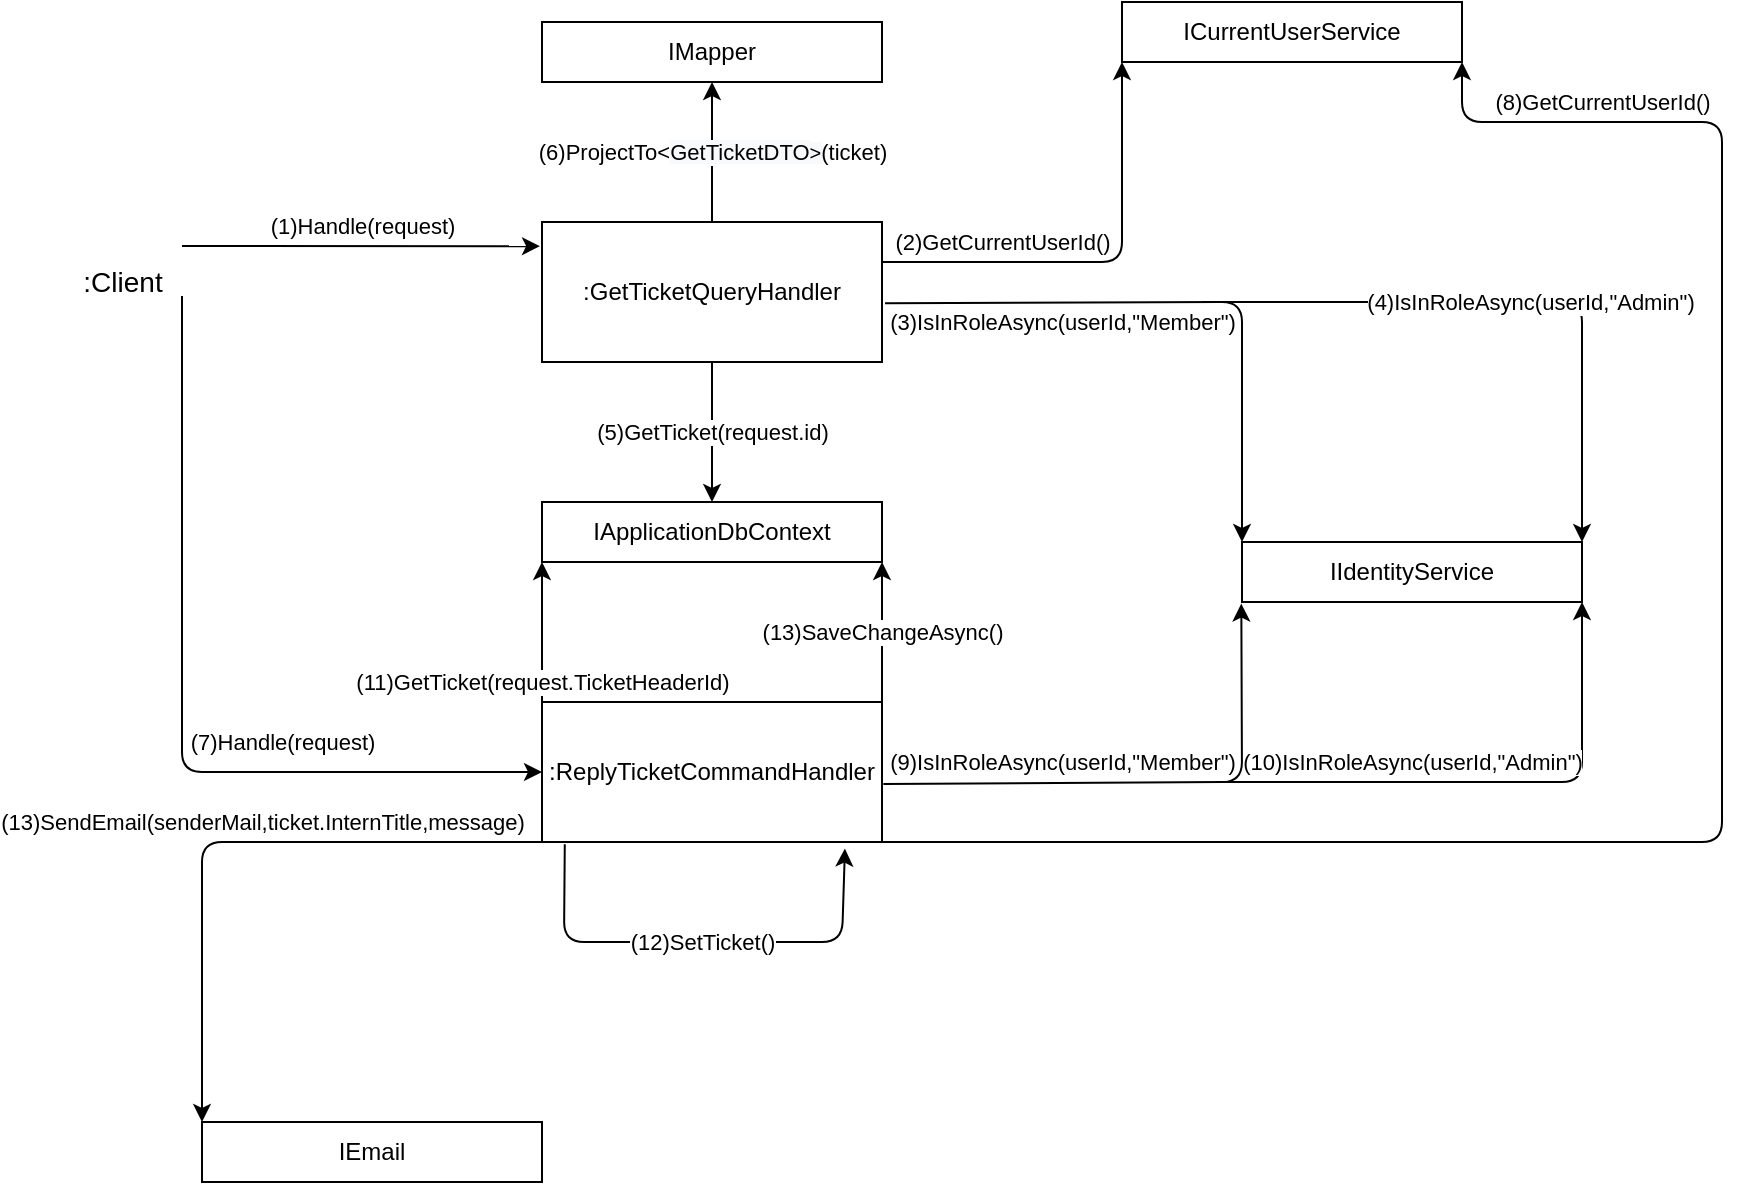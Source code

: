 <mxfile version="13.6.2" type="device"><diagram id="nbrfoU6D-d8bjhiyrf8t" name="Page-1"><mxGraphModel dx="2342" dy="1740" grid="1" gridSize="10" guides="1" tooltips="1" connect="1" arrows="1" fold="1" page="1" pageScale="1" pageWidth="827" pageHeight="1169" math="0" shadow="0"><root><mxCell id="0"/><mxCell id="1" parent="0"/><mxCell id="nwrzGWewHBZMCqXDJ63h-1" value=":&lt;span&gt;GetTicketQueryHandler&lt;/span&gt;" style="rounded=0;whiteSpace=wrap;html=1;" parent="1" vertex="1"><mxGeometry x="-220" y="30" width="170" height="70" as="geometry"/></mxCell><mxCell id="nwrzGWewHBZMCqXDJ63h-2" value="(1)Handle(request)" style="endArrow=classic;html=1;entryX=0;entryY=0;entryDx=0;entryDy=0;" parent="1" edge="1"><mxGeometry y="10" width="50" height="50" relative="1" as="geometry"><mxPoint x="-400" y="42" as="sourcePoint"/><mxPoint x="-221.0" y="42.08" as="targetPoint"/><mxPoint as="offset"/></mxGeometry></mxCell><mxCell id="nwrzGWewHBZMCqXDJ63h-3" value=":Client" style="text;html=1;align=center;verticalAlign=middle;resizable=0;points=[];autosize=1;fontSize=14;" parent="1" vertex="1"><mxGeometry x="-460" y="50" width="60" height="20" as="geometry"/></mxCell><mxCell id="nwrzGWewHBZMCqXDJ63h-4" value="IIdentityService" style="rounded=0;whiteSpace=wrap;html=1;" parent="1" vertex="1"><mxGeometry x="130" y="190" width="170" height="30" as="geometry"/></mxCell><mxCell id="nwrzGWewHBZMCqXDJ63h-6" value="(3)IsInRoleAsync(userId,&quot;Member&quot;)" style="endArrow=classic;html=1;exitX=1.009;exitY=0.581;exitDx=0;exitDy=0;entryX=0;entryY=0;entryDx=0;entryDy=0;exitPerimeter=0;" parent="1" source="nwrzGWewHBZMCqXDJ63h-1" target="nwrzGWewHBZMCqXDJ63h-4" edge="1"><mxGeometry x="-0.407" y="-10" width="50" height="50" relative="1" as="geometry"><mxPoint x="-88" y="60" as="sourcePoint"/><mxPoint x="240" y="70" as="targetPoint"/><mxPoint as="offset"/><Array as="points"><mxPoint x="130" y="70"/></Array></mxGeometry></mxCell><mxCell id="nwrzGWewHBZMCqXDJ63h-8" value="IApplicationDbContext" style="rounded=0;whiteSpace=wrap;html=1;" parent="1" vertex="1"><mxGeometry x="-220" y="170" width="170" height="30" as="geometry"/></mxCell><mxCell id="nwrzGWewHBZMCqXDJ63h-17" value="IMapper" style="rounded=0;whiteSpace=wrap;html=1;" parent="1" vertex="1"><mxGeometry x="-220" y="-70" width="170" height="30" as="geometry"/></mxCell><mxCell id="nwrzGWewHBZMCqXDJ63h-19" value="&lt;span&gt;ICurrentUserService&lt;/span&gt;" style="rounded=0;whiteSpace=wrap;html=1;" parent="1" vertex="1"><mxGeometry x="70" y="-80" width="170" height="30" as="geometry"/></mxCell><mxCell id="nwrzGWewHBZMCqXDJ63h-23" value="(5)GetTicket(request.id)" style="endArrow=classic;html=1;exitX=0.5;exitY=1;exitDx=0;exitDy=0;entryX=0.5;entryY=0;entryDx=0;entryDy=0;" parent="1" source="nwrzGWewHBZMCqXDJ63h-1" target="nwrzGWewHBZMCqXDJ63h-8" edge="1"><mxGeometry width="50" height="50" relative="1" as="geometry"><mxPoint x="-200" y="150" as="sourcePoint"/><mxPoint x="-150" y="100" as="targetPoint"/></mxGeometry></mxCell><mxCell id="nwrzGWewHBZMCqXDJ63h-25" value="(6)ProjectTo&amp;lt;&lt;span style=&quot;background-color: rgb(248 , 249 , 250)&quot;&gt;&lt;font style=&quot;font-size: 11px&quot;&gt;GetTicketDTO&lt;/font&gt;&lt;/span&gt;&lt;span style=&quot;font-size: 10px ; background-color: rgb(248 , 249 , 250)&quot;&gt;&amp;gt;&lt;/span&gt;(ticket)" style="endArrow=classic;html=1;exitX=0.5;exitY=0;exitDx=0;exitDy=0;entryX=0.5;entryY=1;entryDx=0;entryDy=0;" parent="1" source="nwrzGWewHBZMCqXDJ63h-1" target="nwrzGWewHBZMCqXDJ63h-17" edge="1"><mxGeometry width="50" height="50" relative="1" as="geometry"><mxPoint x="-82.5" y="70" as="sourcePoint"/><mxPoint x="-82.5" y="180" as="targetPoint"/></mxGeometry></mxCell><mxCell id="nwrzGWewHBZMCqXDJ63h-26" value="(7)Handle(request)" style="endArrow=classic;html=1;entryX=0;entryY=0.5;entryDx=0;entryDy=0;" parent="1" target="nwrzGWewHBZMCqXDJ63h-38" edge="1"><mxGeometry x="0.067" y="50" width="50" height="50" relative="1" as="geometry"><mxPoint x="-400" y="67" as="sourcePoint"/><mxPoint x="-560" y="320" as="targetPoint"/><mxPoint as="offset"/><Array as="points"><mxPoint x="-400" y="305"/></Array></mxGeometry></mxCell><mxCell id="nwrzGWewHBZMCqXDJ63h-27" value="(2)GetCurrentUserId()" style="endArrow=classic;html=1;exitX=1;exitY=0.286;exitDx=0;exitDy=0;entryX=0;entryY=1;entryDx=0;entryDy=0;exitPerimeter=0;" parent="1" source="nwrzGWewHBZMCqXDJ63h-1" target="nwrzGWewHBZMCqXDJ63h-19" edge="1"><mxGeometry x="-0.455" y="10" width="50" height="50" relative="1" as="geometry"><mxPoint x="-50" y="55" as="sourcePoint"/><mxPoint x="170" y="55" as="targetPoint"/><mxPoint as="offset"/><Array as="points"><mxPoint x="70" y="50"/></Array></mxGeometry></mxCell><mxCell id="nwrzGWewHBZMCqXDJ63h-28" value="&lt;span style=&quot;color: rgb(0 , 0 , 0) ; font-family: &amp;#34;helvetica&amp;#34; ; font-size: 11px ; font-style: normal ; font-weight: 400 ; letter-spacing: normal ; text-align: center ; text-indent: 0px ; text-transform: none ; word-spacing: 0px ; background-color: rgb(255 , 255 , 255) ; display: inline ; float: none&quot;&gt;(8)GetCurrentUserId()&lt;/span&gt;" style="endArrow=classic;html=1;exitX=1;exitY=1;exitDx=0;exitDy=0;entryX=1;entryY=1;entryDx=0;entryDy=0;" parent="1" source="nwrzGWewHBZMCqXDJ63h-38" target="nwrzGWewHBZMCqXDJ63h-19" edge="1"><mxGeometry x="0.787" y="-10" width="50" height="50" relative="1" as="geometry"><mxPoint x="60" y="50" as="sourcePoint"/><mxPoint x="350" y="-90" as="targetPoint"/><Array as="points"><mxPoint x="370" y="340"/><mxPoint x="370" y="-20"/><mxPoint x="240" y="-20"/></Array><mxPoint as="offset"/></mxGeometry></mxCell><mxCell id="nwrzGWewHBZMCqXDJ63h-30" value="(4)IsInRoleAsync(userId,&quot;Admin&quot;)" style="endArrow=classic;html=1;entryX=0;entryY=0;entryDx=0;entryDy=0;" parent="1" edge="1"><mxGeometry x="0.059" width="50" height="50" relative="1" as="geometry"><mxPoint x="110" y="70" as="sourcePoint"/><mxPoint x="300" y="190" as="targetPoint"/><mxPoint as="offset"/><Array as="points"><mxPoint x="300" y="70"/></Array></mxGeometry></mxCell><mxCell id="nwrzGWewHBZMCqXDJ63h-31" value="(9)IsInRoleAsync(userId,&quot;Member&quot;)" style="endArrow=classic;html=1;entryX=-0.002;entryY=1.027;entryDx=0;entryDy=0;entryPerimeter=0;exitX=1.004;exitY=0.586;exitDx=0;exitDy=0;exitPerimeter=0;" parent="1" source="nwrzGWewHBZMCqXDJ63h-38" target="nwrzGWewHBZMCqXDJ63h-4" edge="1"><mxGeometry x="-0.334" y="11" width="50" height="50" relative="1" as="geometry"><mxPoint x="-50" y="305" as="sourcePoint"/><mxPoint x="50" y="230" as="targetPoint"/><mxPoint as="offset"/><Array as="points"><mxPoint x="130" y="310"/></Array></mxGeometry></mxCell><mxCell id="nwrzGWewHBZMCqXDJ63h-33" value="(10)IsInRoleAsync(userId,&quot;Admin&quot;)" style="endArrow=classic;html=1;entryX=1;entryY=1;entryDx=0;entryDy=0;" parent="1" target="nwrzGWewHBZMCqXDJ63h-4" edge="1"><mxGeometry x="-0.296" y="10" width="50" height="50" relative="1" as="geometry"><mxPoint x="120" y="310" as="sourcePoint"/><mxPoint x="210" y="240" as="targetPoint"/><mxPoint as="offset"/><Array as="points"><mxPoint x="300" y="310"/></Array></mxGeometry></mxCell><mxCell id="nwrzGWewHBZMCqXDJ63h-34" value="(12)SetTicket()" style="endArrow=classic;html=1;exitX=0.067;exitY=1.016;exitDx=0;exitDy=0;exitPerimeter=0;entryX=0.891;entryY=1.047;entryDx=0;entryDy=0;entryPerimeter=0;" parent="1" source="nwrzGWewHBZMCqXDJ63h-38" target="nwrzGWewHBZMCqXDJ63h-38" edge="1"><mxGeometry width="50" height="50" relative="1" as="geometry"><mxPoint x="-190" y="400" as="sourcePoint"/><mxPoint x="-60" y="410" as="targetPoint"/><Array as="points"><mxPoint x="-209" y="390"/><mxPoint x="-70" y="390"/></Array></mxGeometry></mxCell><mxCell id="nwrzGWewHBZMCqXDJ63h-35" value="IEmail" style="rounded=0;whiteSpace=wrap;html=1;" parent="1" vertex="1"><mxGeometry x="-390" y="480" width="170" height="30" as="geometry"/></mxCell><mxCell id="nwrzGWewHBZMCqXDJ63h-36" value="(13)SendEmail(senderMail,ticket.InternTitle,message)" style="endArrow=classic;html=1;exitX=0;exitY=1;exitDx=0;exitDy=0;entryX=0;entryY=0;entryDx=0;entryDy=0;" parent="1" source="nwrzGWewHBZMCqXDJ63h-38" target="nwrzGWewHBZMCqXDJ63h-35" edge="1"><mxGeometry x="-0.097" y="-10" width="50" height="50" relative="1" as="geometry"><mxPoint x="-210" y="110" as="sourcePoint"/><mxPoint x="-135" y="480" as="targetPoint"/><Array as="points"><mxPoint x="-390" y="340"/></Array><mxPoint as="offset"/></mxGeometry></mxCell><mxCell id="nwrzGWewHBZMCqXDJ63h-37" value="(11)GetTicket(request.TicketHeaderId)" style="endArrow=classic;html=1;exitX=0;exitY=0;exitDx=0;exitDy=0;entryX=0;entryY=1;entryDx=0;entryDy=0;" parent="1" source="nwrzGWewHBZMCqXDJ63h-38" target="nwrzGWewHBZMCqXDJ63h-8" edge="1"><mxGeometry x="-0.714" width="50" height="50" relative="1" as="geometry"><mxPoint x="-135.34" y="100" as="sourcePoint"/><mxPoint x="-135" y="200" as="targetPoint"/><mxPoint as="offset"/></mxGeometry></mxCell><mxCell id="nwrzGWewHBZMCqXDJ63h-38" value=":ReplyTicketCommandHandler" style="rounded=0;whiteSpace=wrap;html=1;" parent="1" vertex="1"><mxGeometry x="-220" y="270" width="170" height="70" as="geometry"/></mxCell><mxCell id="lHYBut0k1jw7lcHhnjGW-1" value="(13)SaveChangeAsync()" style="endArrow=classic;html=1;entryX=1;entryY=1;entryDx=0;entryDy=0;exitX=1;exitY=0;exitDx=0;exitDy=0;" edge="1" parent="1" source="nwrzGWewHBZMCqXDJ63h-38" target="nwrzGWewHBZMCqXDJ63h-8"><mxGeometry width="50" height="50" relative="1" as="geometry"><mxPoint x="-30" y="290" as="sourcePoint"/><mxPoint x="20" y="240" as="targetPoint"/></mxGeometry></mxCell></root></mxGraphModel></diagram></mxfile>